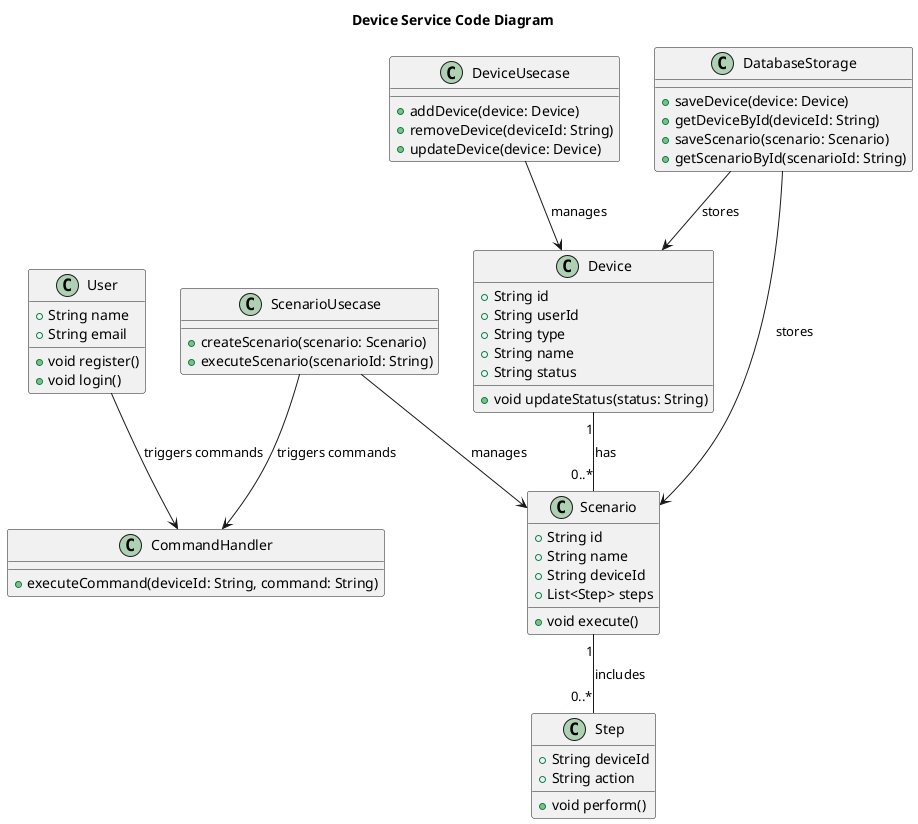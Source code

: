 @startuml
title Device Service Code Diagram

top to bottom direction

class CommandHandler {
  +executeCommand(deviceId: String, command: String)
}

class User {
  +String name
  +String email
  +void register()
  +void login()
}

class Scenario {
  +String id
  +String name
  +String deviceId
  +List<Step> steps
  +void execute()
}

class Step {
  +String deviceId
  +String action
  +void perform()
}

class ScenarioUsecase {
  +createScenario(scenario: Scenario)
  +executeScenario(scenarioId: String)
}

class Device {
  +String id
  +String userId
  +String type
  +String name
  +String status
  +void updateStatus(status: String)
}

class DeviceUsecase {
  +addDevice(device: Device)
  +removeDevice(deviceId: String)
  +updateDevice(device: Device)
}

class DatabaseStorage {
  +saveDevice(device: Device)
  +getDeviceById(deviceId: String)
  +saveScenario(scenario: Scenario)
  +getScenarioById(scenarioId: String)
}

ScenarioUsecase --> Scenario : manages
Scenario "1" -- "0..*" Step : includes
Device "1" -- "0..*" Scenario: has
ScenarioUsecase --> CommandHandler : triggers commands
User --> CommandHandler : triggers commands
DeviceUsecase --> Device : manages
DatabaseStorage --> Device : stores
DatabaseStorage --> Scenario : stores
@enduml